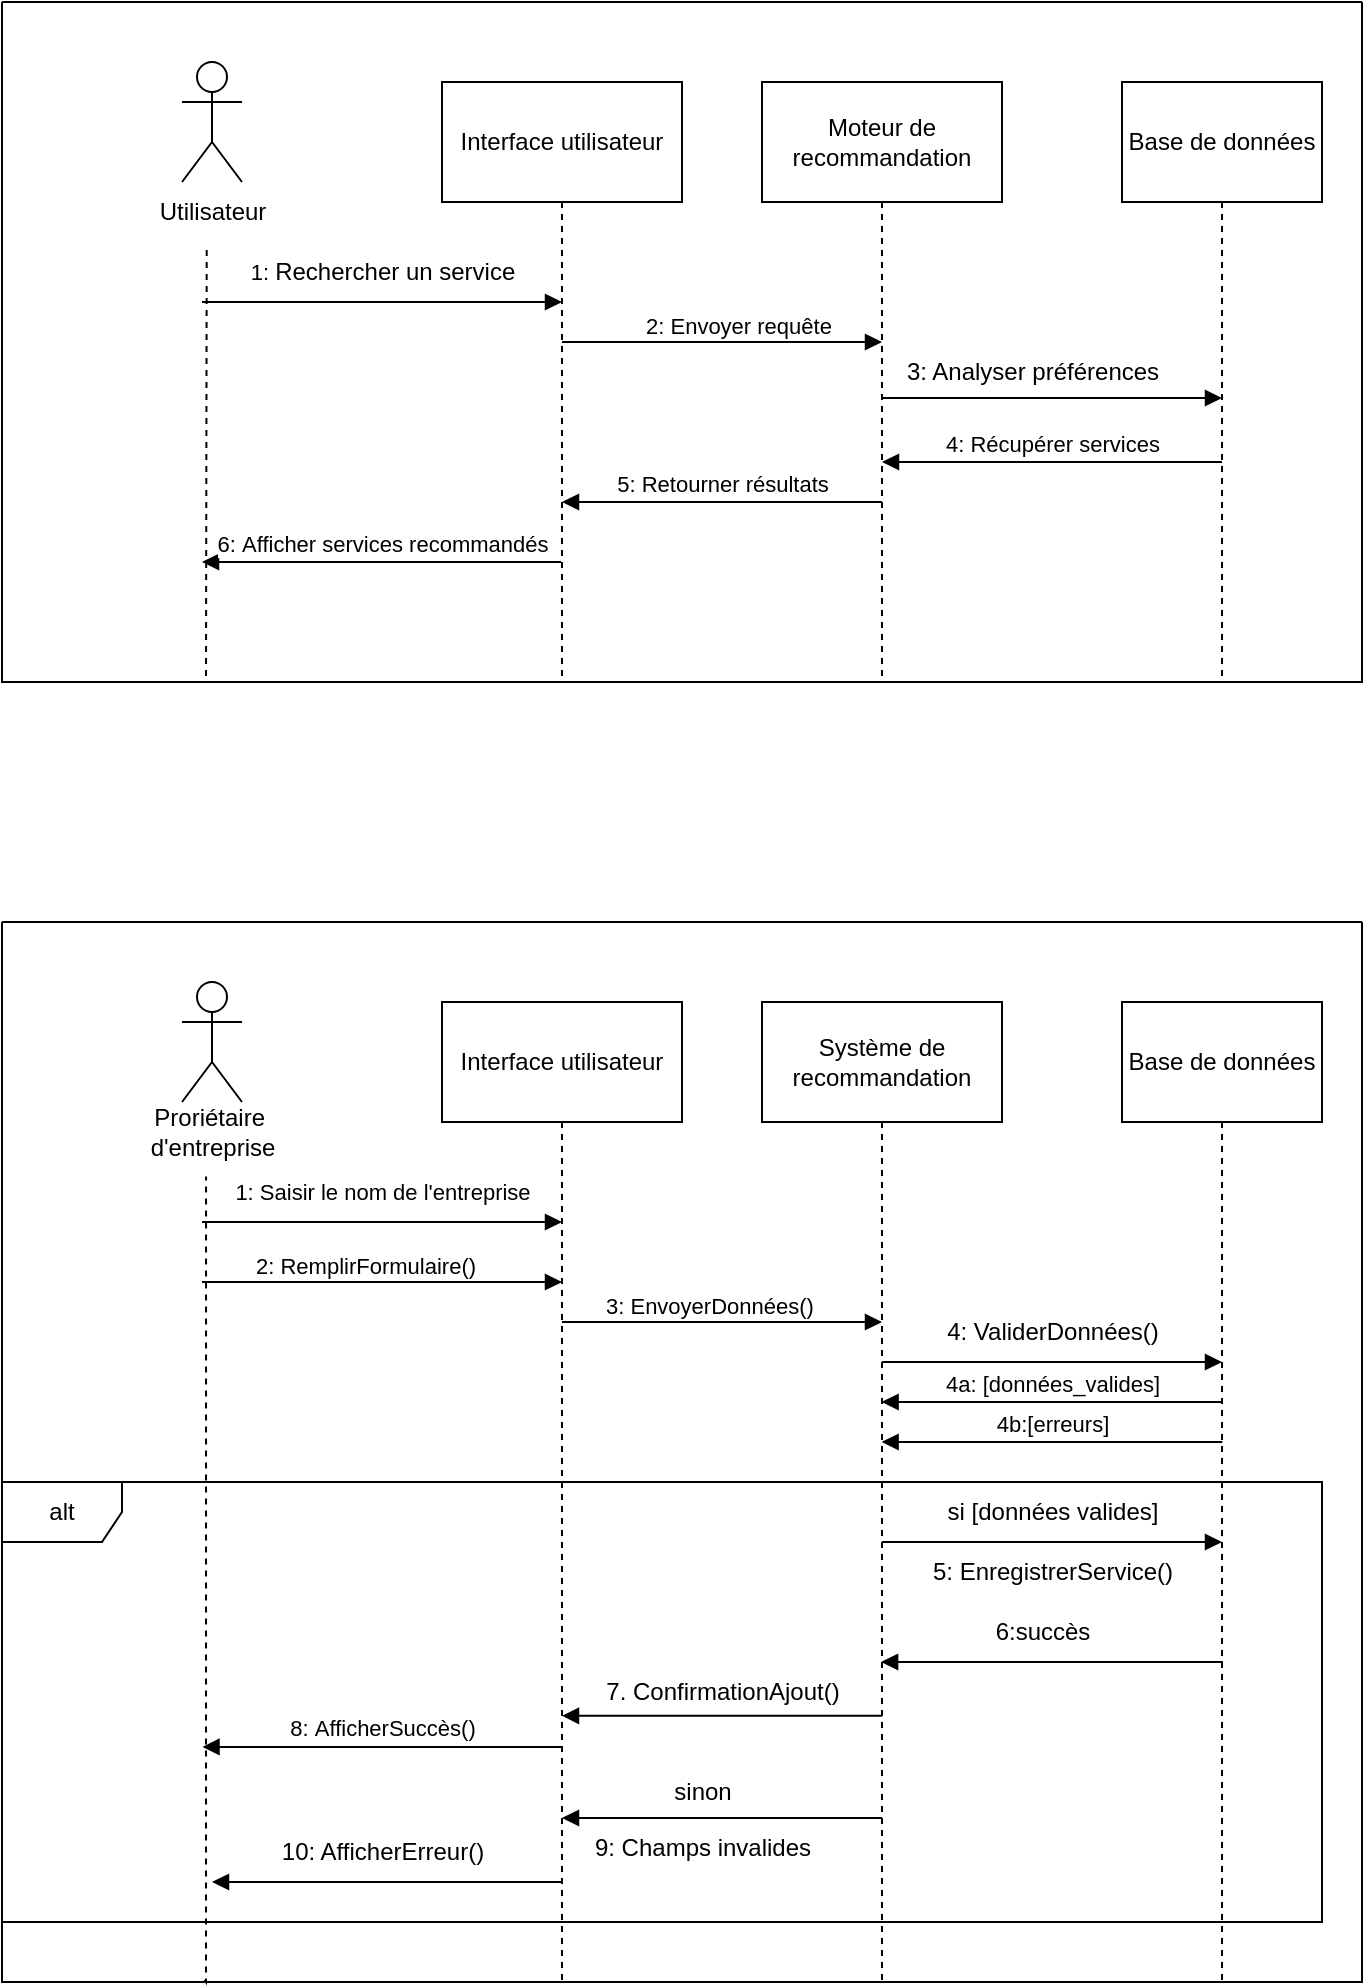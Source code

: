 <mxfile version="26.2.3">
  <diagram name="Page-1" id="2YBvvXClWsGukQMizWep">
    <mxGraphModel dx="1417" dy="633" grid="1" gridSize="10" guides="1" tooltips="1" connect="1" arrows="1" fold="1" page="1" pageScale="1" pageWidth="850" pageHeight="1100" math="0" shadow="0">
      <root>
        <mxCell id="0" />
        <mxCell id="1" parent="0" />
        <mxCell id="dc0nqa92FMbY49DklVH1-14" value="" style="swimlane;startSize=0;" parent="1" vertex="1">
          <mxGeometry x="100" y="510" width="680" height="530" as="geometry">
            <mxRectangle x="80" y="30" width="50" height="40" as="alternateBounds" />
          </mxGeometry>
        </mxCell>
        <mxCell id="dc0nqa92FMbY49DklVH1-15" value="Proriétaire&amp;nbsp;&lt;div&gt;d&#39;entreprise&lt;/div&gt;" style="text;html=1;align=center;verticalAlign=middle;resizable=0;points=[];autosize=1;strokeColor=none;fillColor=none;" parent="dc0nqa92FMbY49DklVH1-14" vertex="1">
          <mxGeometry x="60" y="85" width="90" height="40" as="geometry" />
        </mxCell>
        <mxCell id="dc0nqa92FMbY49DklVH1-20" value="" style="endArrow=none;dashed=1;html=1;rounded=0;entryX=0.467;entryY=1.056;entryDx=0;entryDy=0;entryPerimeter=0;exitX=0.149;exitY=0.998;exitDx=0;exitDy=0;exitPerimeter=0;" parent="dc0nqa92FMbY49DklVH1-14" target="dc0nqa92FMbY49DklVH1-15" edge="1" source="dc0nqa92FMbY49DklVH1-14">
          <mxGeometry width="50" height="50" relative="1" as="geometry">
            <mxPoint x="105" y="340" as="sourcePoint" />
            <mxPoint x="223.22" y="150" as="targetPoint" />
            <Array as="points">
              <mxPoint x="102" y="530" />
            </Array>
          </mxGeometry>
        </mxCell>
        <mxCell id="dc0nqa92FMbY49DklVH1-21" value="" style="shape=umlActor;verticalLabelPosition=bottom;verticalAlign=top;html=1;outlineConnect=0;" parent="dc0nqa92FMbY49DklVH1-14" vertex="1">
          <mxGeometry x="90" y="30" width="30" height="60" as="geometry" />
        </mxCell>
        <mxCell id="JqO3XtMDO4aosh0jrj5c-3" value="" style="endArrow=block;endFill=1;html=1;edgeStyle=orthogonalEdgeStyle;align=left;verticalAlign=top;rounded=0;" edge="1" parent="dc0nqa92FMbY49DklVH1-14">
          <mxGeometry x="-1" relative="1" as="geometry">
            <mxPoint x="280" y="200" as="sourcePoint" />
            <mxPoint x="440" y="200" as="targetPoint" />
          </mxGeometry>
        </mxCell>
        <mxCell id="JqO3XtMDO4aosh0jrj5c-4" value="3:&amp;nbsp;EnvoyerDonnées()" style="edgeLabel;resizable=0;html=1;align=left;verticalAlign=bottom;" connectable="0" vertex="1" parent="JqO3XtMDO4aosh0jrj5c-3">
          <mxGeometry x="-1" relative="1" as="geometry">
            <mxPoint x="20" as="offset" />
          </mxGeometry>
        </mxCell>
        <mxCell id="JqO3XtMDO4aosh0jrj5c-10" value="4a:&amp;nbsp;&lt;span style=&quot;background-color: light-dark(#ffffff, var(--ge-dark-color, #121212)); color: light-dark(rgb(0, 0, 0), rgb(255, 255, 255));&quot;&gt;[données_valides]&lt;/span&gt;" style="html=1;verticalAlign=bottom;endArrow=block;curved=0;rounded=0;" edge="1" parent="dc0nqa92FMbY49DklVH1-14">
          <mxGeometry relative="1" as="geometry">
            <mxPoint x="610.18" y="240" as="sourcePoint" />
            <mxPoint x="439.81" y="240" as="targetPoint" />
          </mxGeometry>
        </mxCell>
        <mxCell id="JqO3XtMDO4aosh0jrj5c-13" value="8:&amp;nbsp;AfficherSuccès()" style="html=1;verticalAlign=bottom;endArrow=block;curved=0;rounded=0;" edge="1" parent="dc0nqa92FMbY49DklVH1-14">
          <mxGeometry relative="1" as="geometry">
            <mxPoint x="279.75" y="412.44" as="sourcePoint" />
            <mxPoint x="100.25" y="412.44" as="targetPoint" />
          </mxGeometry>
        </mxCell>
        <mxCell id="JqO3XtMDO4aosh0jrj5c-12" value="" style="html=1;verticalAlign=bottom;endArrow=block;curved=0;rounded=0;" edge="1" parent="dc0nqa92FMbY49DklVH1-14">
          <mxGeometry relative="1" as="geometry">
            <mxPoint x="610.45" y="370" as="sourcePoint" />
            <mxPoint x="439.548" y="370" as="targetPoint" />
          </mxGeometry>
        </mxCell>
        <mxCell id="dc0nqa92FMbY49DklVH1-11" value="Système de recommandation" style="shape=umlLifeline;perimeter=lifelinePerimeter;whiteSpace=wrap;html=1;container=1;dropTarget=0;collapsible=0;recursiveResize=0;outlineConnect=0;portConstraint=eastwest;newEdgeStyle={&quot;curved&quot;:0,&quot;rounded&quot;:0};size=60;" parent="dc0nqa92FMbY49DklVH1-14" vertex="1">
          <mxGeometry x="380" y="40" width="120" height="490" as="geometry" />
        </mxCell>
        <mxCell id="dc0nqa92FMbY49DklVH1-12" value="Interface utilisateur" style="shape=umlLifeline;perimeter=lifelinePerimeter;whiteSpace=wrap;html=1;container=1;dropTarget=0;collapsible=0;recursiveResize=0;outlineConnect=0;portConstraint=eastwest;newEdgeStyle={&quot;curved&quot;:0,&quot;rounded&quot;:0};size=60;" parent="dc0nqa92FMbY49DklVH1-14" vertex="1">
          <mxGeometry x="220" y="40" width="120" height="490" as="geometry" />
        </mxCell>
        <mxCell id="JqO3XtMDO4aosh0jrj5c-14" value="Base de données" style="shape=umlLifeline;perimeter=lifelinePerimeter;whiteSpace=wrap;html=1;container=1;dropTarget=0;collapsible=0;recursiveResize=0;outlineConnect=0;portConstraint=eastwest;newEdgeStyle={&quot;curved&quot;:0,&quot;rounded&quot;:0};size=60;" vertex="1" parent="dc0nqa92FMbY49DklVH1-14">
          <mxGeometry x="560" y="40" width="100" height="490" as="geometry" />
        </mxCell>
        <mxCell id="JqO3XtMDO4aosh0jrj5c-50" value="" style="endArrow=block;endFill=1;html=1;edgeStyle=orthogonalEdgeStyle;align=left;verticalAlign=top;rounded=0;" edge="1" parent="dc0nqa92FMbY49DklVH1-14">
          <mxGeometry x="-1" relative="1" as="geometry">
            <mxPoint x="100" y="150" as="sourcePoint" />
            <mxPoint x="280" y="150" as="targetPoint" />
          </mxGeometry>
        </mxCell>
        <mxCell id="JqO3XtMDO4aosh0jrj5c-44" value="&lt;span style=&quot;font-size: 11px; text-align: left; background-color: rgb(255, 255, 255);&quot;&gt;1: Saisir le nom de l&#39;entreprise&lt;/span&gt;" style="text;html=1;align=center;verticalAlign=middle;resizable=0;points=[];autosize=1;strokeColor=none;fillColor=none;" vertex="1" parent="dc0nqa92FMbY49DklVH1-14">
          <mxGeometry x="105" y="120" width="170" height="30" as="geometry" />
        </mxCell>
        <mxCell id="JqO3XtMDO4aosh0jrj5c-54" value="4:&amp;nbsp;ValiderDonnées()" style="text;html=1;align=center;verticalAlign=middle;resizable=0;points=[];autosize=1;strokeColor=none;fillColor=none;" vertex="1" parent="dc0nqa92FMbY49DklVH1-14">
          <mxGeometry x="460" y="190" width="130" height="30" as="geometry" />
        </mxCell>
        <mxCell id="JqO3XtMDO4aosh0jrj5c-55" value="" style="endArrow=block;endFill=1;html=1;edgeStyle=orthogonalEdgeStyle;align=left;verticalAlign=top;rounded=0;entryX=0.5;entryY=0.183;entryDx=0;entryDy=0;entryPerimeter=0;" edge="1" parent="dc0nqa92FMbY49DklVH1-14">
          <mxGeometry x="-1" relative="1" as="geometry">
            <mxPoint x="440" y="220" as="sourcePoint" />
            <mxPoint x="610" y="220" as="targetPoint" />
          </mxGeometry>
        </mxCell>
        <mxCell id="JqO3XtMDO4aosh0jrj5c-73" value="" style="endArrow=block;endFill=1;html=1;edgeStyle=orthogonalEdgeStyle;align=left;verticalAlign=top;rounded=0;" edge="1" parent="dc0nqa92FMbY49DklVH1-14">
          <mxGeometry x="-1" relative="1" as="geometry">
            <mxPoint x="100" y="180" as="sourcePoint" />
            <mxPoint x="280" y="180" as="targetPoint" />
          </mxGeometry>
        </mxCell>
        <mxCell id="JqO3XtMDO4aosh0jrj5c-74" value="2: RemplirFormulaire()" style="edgeLabel;resizable=0;html=1;align=left;verticalAlign=bottom;" connectable="0" vertex="1" parent="JqO3XtMDO4aosh0jrj5c-73">
          <mxGeometry x="-1" relative="1" as="geometry">
            <mxPoint x="25" as="offset" />
          </mxGeometry>
        </mxCell>
        <mxCell id="JqO3XtMDO4aosh0jrj5c-77" value="4b:[erreurs]" style="html=1;verticalAlign=bottom;endArrow=block;curved=0;rounded=0;" edge="1" parent="dc0nqa92FMbY49DklVH1-14">
          <mxGeometry relative="1" as="geometry">
            <mxPoint x="610.18" y="260" as="sourcePoint" />
            <mxPoint x="439.81" y="260" as="targetPoint" />
          </mxGeometry>
        </mxCell>
        <mxCell id="JqO3XtMDO4aosh0jrj5c-78" value="alt" style="shape=umlFrame;whiteSpace=wrap;html=1;pointerEvents=0;" vertex="1" parent="dc0nqa92FMbY49DklVH1-14">
          <mxGeometry y="280" width="660" height="220" as="geometry" />
        </mxCell>
        <mxCell id="JqO3XtMDO4aosh0jrj5c-81" value="5: EnregistrerService()" style="text;html=1;align=center;verticalAlign=middle;resizable=0;points=[];autosize=1;strokeColor=none;fillColor=none;" vertex="1" parent="dc0nqa92FMbY49DklVH1-14">
          <mxGeometry x="455" y="310" width="140" height="30" as="geometry" />
        </mxCell>
        <mxCell id="JqO3XtMDO4aosh0jrj5c-82" value="6:succès" style="text;html=1;align=center;verticalAlign=middle;resizable=0;points=[];autosize=1;strokeColor=none;fillColor=none;" vertex="1" parent="dc0nqa92FMbY49DklVH1-14">
          <mxGeometry x="485" y="340" width="70" height="30" as="geometry" />
        </mxCell>
        <mxCell id="JqO3XtMDO4aosh0jrj5c-83" value="" style="endArrow=block;endFill=1;html=1;edgeStyle=orthogonalEdgeStyle;align=left;verticalAlign=top;rounded=0;entryX=0.5;entryY=0.183;entryDx=0;entryDy=0;entryPerimeter=0;" edge="1" parent="dc0nqa92FMbY49DklVH1-14">
          <mxGeometry x="-1" relative="1" as="geometry">
            <mxPoint x="440" y="310" as="sourcePoint" />
            <mxPoint x="610" y="310" as="targetPoint" />
          </mxGeometry>
        </mxCell>
        <mxCell id="JqO3XtMDO4aosh0jrj5c-85" value="7. ConfirmationAjout()" style="text;html=1;align=center;verticalAlign=middle;resizable=0;points=[];autosize=1;strokeColor=none;fillColor=none;" vertex="1" parent="dc0nqa92FMbY49DklVH1-14">
          <mxGeometry x="290" y="370" width="140" height="30" as="geometry" />
        </mxCell>
        <mxCell id="JqO3XtMDO4aosh0jrj5c-86" value="" style="html=1;verticalAlign=bottom;endArrow=block;curved=0;rounded=0;" edge="1" parent="dc0nqa92FMbY49DklVH1-14">
          <mxGeometry relative="1" as="geometry">
            <mxPoint x="440" y="396.89" as="sourcePoint" />
            <mxPoint x="280" y="396.89" as="targetPoint" />
          </mxGeometry>
        </mxCell>
        <mxCell id="JqO3XtMDO4aosh0jrj5c-89" value="sinon" style="text;html=1;align=center;verticalAlign=middle;resizable=0;points=[];autosize=1;strokeColor=none;fillColor=none;" vertex="1" parent="dc0nqa92FMbY49DklVH1-14">
          <mxGeometry x="325" y="420" width="50" height="30" as="geometry" />
        </mxCell>
        <mxCell id="JqO3XtMDO4aosh0jrj5c-92" value="" style="html=1;verticalAlign=bottom;endArrow=block;curved=0;rounded=0;" edge="1" parent="dc0nqa92FMbY49DklVH1-14">
          <mxGeometry relative="1" as="geometry">
            <mxPoint x="279.5" y="480" as="sourcePoint" />
            <mxPoint x="105" y="480" as="targetPoint" />
          </mxGeometry>
        </mxCell>
        <mxCell id="JqO3XtMDO4aosh0jrj5c-91" value="10: AfficherErreur()" style="text;html=1;align=center;verticalAlign=middle;resizable=0;points=[];autosize=1;strokeColor=none;fillColor=none;" vertex="1" parent="dc0nqa92FMbY49DklVH1-14">
          <mxGeometry x="130" y="450" width="120" height="30" as="geometry" />
        </mxCell>
        <mxCell id="JqO3XtMDO4aosh0jrj5c-96" value="si [données valides]" style="text;html=1;align=center;verticalAlign=middle;resizable=0;points=[];autosize=1;strokeColor=none;fillColor=none;" vertex="1" parent="dc0nqa92FMbY49DklVH1-14">
          <mxGeometry x="460" y="280" width="130" height="30" as="geometry" />
        </mxCell>
        <mxCell id="JqO3XtMDO4aosh0jrj5c-57" value="" style="swimlane;startSize=0;" vertex="1" parent="1">
          <mxGeometry x="100" y="50" width="680" height="340" as="geometry">
            <mxRectangle x="80" y="30" width="50" height="40" as="alternateBounds" />
          </mxGeometry>
        </mxCell>
        <mxCell id="JqO3XtMDO4aosh0jrj5c-58" value="Utilisateur" style="text;html=1;align=center;verticalAlign=middle;resizable=0;points=[];autosize=1;strokeColor=none;fillColor=none;" vertex="1" parent="JqO3XtMDO4aosh0jrj5c-57">
          <mxGeometry x="65" y="90" width="80" height="30" as="geometry" />
        </mxCell>
        <mxCell id="JqO3XtMDO4aosh0jrj5c-59" value="" style="endArrow=none;dashed=1;html=1;rounded=0;entryX=0.467;entryY=1.056;entryDx=0;entryDy=0;entryPerimeter=0;" edge="1" parent="JqO3XtMDO4aosh0jrj5c-57" target="JqO3XtMDO4aosh0jrj5c-58">
          <mxGeometry width="50" height="50" relative="1" as="geometry">
            <mxPoint x="105" y="340" as="sourcePoint" />
            <mxPoint x="223.22" y="150" as="targetPoint" />
            <Array as="points">
              <mxPoint x="102" y="340" />
            </Array>
          </mxGeometry>
        </mxCell>
        <mxCell id="JqO3XtMDO4aosh0jrj5c-60" value="" style="shape=umlActor;verticalLabelPosition=bottom;verticalAlign=top;html=1;outlineConnect=0;" vertex="1" parent="JqO3XtMDO4aosh0jrj5c-57">
          <mxGeometry x="90" y="30" width="30" height="60" as="geometry" />
        </mxCell>
        <mxCell id="JqO3XtMDO4aosh0jrj5c-61" value="" style="endArrow=block;endFill=1;html=1;edgeStyle=orthogonalEdgeStyle;align=left;verticalAlign=top;rounded=0;" edge="1" parent="JqO3XtMDO4aosh0jrj5c-57">
          <mxGeometry x="-1" relative="1" as="geometry">
            <mxPoint x="280" y="170" as="sourcePoint" />
            <mxPoint x="440" y="170" as="targetPoint" />
          </mxGeometry>
        </mxCell>
        <mxCell id="JqO3XtMDO4aosh0jrj5c-62" value="2:&amp;nbsp;&lt;span style=&quot;background-color: light-dark(#ffffff, var(--ge-dark-color, #121212)); color: light-dark(rgb(0, 0, 0), rgb(255, 255, 255));&quot;&gt;Envoyer requête&lt;/span&gt;" style="edgeLabel;resizable=0;html=1;align=left;verticalAlign=bottom;" connectable="0" vertex="1" parent="JqO3XtMDO4aosh0jrj5c-61">
          <mxGeometry x="-1" relative="1" as="geometry">
            <mxPoint x="40" as="offset" />
          </mxGeometry>
        </mxCell>
        <mxCell id="JqO3XtMDO4aosh0jrj5c-63" value="4:&amp;nbsp;&lt;span style=&quot;background-color: light-dark(#ffffff, var(--ge-dark-color, #121212)); color: light-dark(rgb(0, 0, 0), rgb(255, 255, 255));&quot;&gt;Récupérer services&lt;/span&gt;" style="html=1;verticalAlign=bottom;endArrow=block;curved=0;rounded=0;" edge="1" parent="JqO3XtMDO4aosh0jrj5c-57" target="JqO3XtMDO4aosh0jrj5c-66">
          <mxGeometry relative="1" as="geometry">
            <mxPoint x="610" y="230" as="sourcePoint" />
            <mxPoint x="469.999" y="230" as="targetPoint" />
          </mxGeometry>
        </mxCell>
        <mxCell id="JqO3XtMDO4aosh0jrj5c-64" value="6:&amp;nbsp;&lt;span style=&quot;background-color: light-dark(#ffffff, var(--ge-dark-color, #121212)); color: light-dark(rgb(0, 0, 0), rgb(255, 255, 255));&quot;&gt;Afficher services recommandés&lt;/span&gt;" style="html=1;verticalAlign=bottom;endArrow=block;curved=0;rounded=0;" edge="1" parent="JqO3XtMDO4aosh0jrj5c-57" source="JqO3XtMDO4aosh0jrj5c-67">
          <mxGeometry relative="1" as="geometry">
            <mxPoint x="310" y="280" as="sourcePoint" />
            <mxPoint x="100" y="280" as="targetPoint" />
          </mxGeometry>
        </mxCell>
        <mxCell id="JqO3XtMDO4aosh0jrj5c-65" value="5:&amp;nbsp;&lt;span style=&quot;background-color: light-dark(#ffffff, var(--ge-dark-color, #121212)); color: light-dark(rgb(0, 0, 0), rgb(255, 255, 255));&quot;&gt;Retourner résultats&lt;/span&gt;" style="html=1;verticalAlign=bottom;endArrow=block;curved=0;rounded=0;" edge="1" parent="JqO3XtMDO4aosh0jrj5c-57" target="JqO3XtMDO4aosh0jrj5c-67">
          <mxGeometry relative="1" as="geometry">
            <mxPoint x="440" y="250" as="sourcePoint" />
            <mxPoint x="300" y="253" as="targetPoint" />
          </mxGeometry>
        </mxCell>
        <mxCell id="JqO3XtMDO4aosh0jrj5c-66" value="Moteur de recommandation" style="shape=umlLifeline;perimeter=lifelinePerimeter;whiteSpace=wrap;html=1;container=1;dropTarget=0;collapsible=0;recursiveResize=0;outlineConnect=0;portConstraint=eastwest;newEdgeStyle={&quot;curved&quot;:0,&quot;rounded&quot;:0};size=60;" vertex="1" parent="JqO3XtMDO4aosh0jrj5c-57">
          <mxGeometry x="380" y="40" width="120" height="300" as="geometry" />
        </mxCell>
        <mxCell id="JqO3XtMDO4aosh0jrj5c-67" value="Interface utilisateur" style="shape=umlLifeline;perimeter=lifelinePerimeter;whiteSpace=wrap;html=1;container=1;dropTarget=0;collapsible=0;recursiveResize=0;outlineConnect=0;portConstraint=eastwest;newEdgeStyle={&quot;curved&quot;:0,&quot;rounded&quot;:0};size=60;" vertex="1" parent="JqO3XtMDO4aosh0jrj5c-57">
          <mxGeometry x="220" y="40" width="120" height="300" as="geometry" />
        </mxCell>
        <mxCell id="JqO3XtMDO4aosh0jrj5c-68" value="Base de données" style="shape=umlLifeline;perimeter=lifelinePerimeter;whiteSpace=wrap;html=1;container=1;dropTarget=0;collapsible=0;recursiveResize=0;outlineConnect=0;portConstraint=eastwest;newEdgeStyle={&quot;curved&quot;:0,&quot;rounded&quot;:0};size=60;" vertex="1" parent="JqO3XtMDO4aosh0jrj5c-57">
          <mxGeometry x="560" y="40" width="100" height="300" as="geometry" />
        </mxCell>
        <mxCell id="JqO3XtMDO4aosh0jrj5c-69" value="" style="endArrow=block;endFill=1;html=1;edgeStyle=orthogonalEdgeStyle;align=left;verticalAlign=top;rounded=0;" edge="1" parent="JqO3XtMDO4aosh0jrj5c-57">
          <mxGeometry x="-1" relative="1" as="geometry">
            <mxPoint x="100" y="150" as="sourcePoint" />
            <mxPoint x="280" y="150" as="targetPoint" />
          </mxGeometry>
        </mxCell>
        <mxCell id="JqO3XtMDO4aosh0jrj5c-70" value="&lt;span style=&quot;font-size: 11px; text-align: left; background-color: rgb(255, 255, 255);&quot;&gt;1:&amp;nbsp;&lt;/span&gt;&lt;span style=&quot;background-color: transparent; color: light-dark(rgb(0, 0, 0), rgb(255, 255, 255));&quot;&gt;Rechercher un service&lt;/span&gt;" style="text;html=1;align=center;verticalAlign=middle;resizable=0;points=[];autosize=1;strokeColor=none;fillColor=none;" vertex="1" parent="JqO3XtMDO4aosh0jrj5c-57">
          <mxGeometry x="110" y="120" width="160" height="30" as="geometry" />
        </mxCell>
        <mxCell id="JqO3XtMDO4aosh0jrj5c-71" value="3: Analyser préférences" style="text;html=1;align=center;verticalAlign=middle;resizable=0;points=[];autosize=1;strokeColor=none;fillColor=none;" vertex="1" parent="JqO3XtMDO4aosh0jrj5c-57">
          <mxGeometry x="440" y="170" width="150" height="30" as="geometry" />
        </mxCell>
        <mxCell id="JqO3XtMDO4aosh0jrj5c-72" value="" style="endArrow=block;endFill=1;html=1;edgeStyle=orthogonalEdgeStyle;align=left;verticalAlign=top;rounded=0;entryX=0.5;entryY=0.183;entryDx=0;entryDy=0;entryPerimeter=0;" edge="1" parent="JqO3XtMDO4aosh0jrj5c-57">
          <mxGeometry x="-1" relative="1" as="geometry">
            <mxPoint x="440" y="198" as="sourcePoint" />
            <mxPoint x="610" y="198" as="targetPoint" />
          </mxGeometry>
        </mxCell>
        <mxCell id="JqO3XtMDO4aosh0jrj5c-90" value="" style="html=1;verticalAlign=bottom;endArrow=block;curved=0;rounded=0;" edge="1" parent="1">
          <mxGeometry relative="1" as="geometry">
            <mxPoint x="540" y="958" as="sourcePoint" />
            <mxPoint x="380" y="958" as="targetPoint" />
          </mxGeometry>
        </mxCell>
        <mxCell id="JqO3XtMDO4aosh0jrj5c-95" value="9: Champs invalides" style="text;html=1;align=center;verticalAlign=middle;resizable=0;points=[];autosize=1;strokeColor=none;fillColor=none;" vertex="1" parent="1">
          <mxGeometry x="385" y="958" width="130" height="30" as="geometry" />
        </mxCell>
      </root>
    </mxGraphModel>
  </diagram>
</mxfile>
